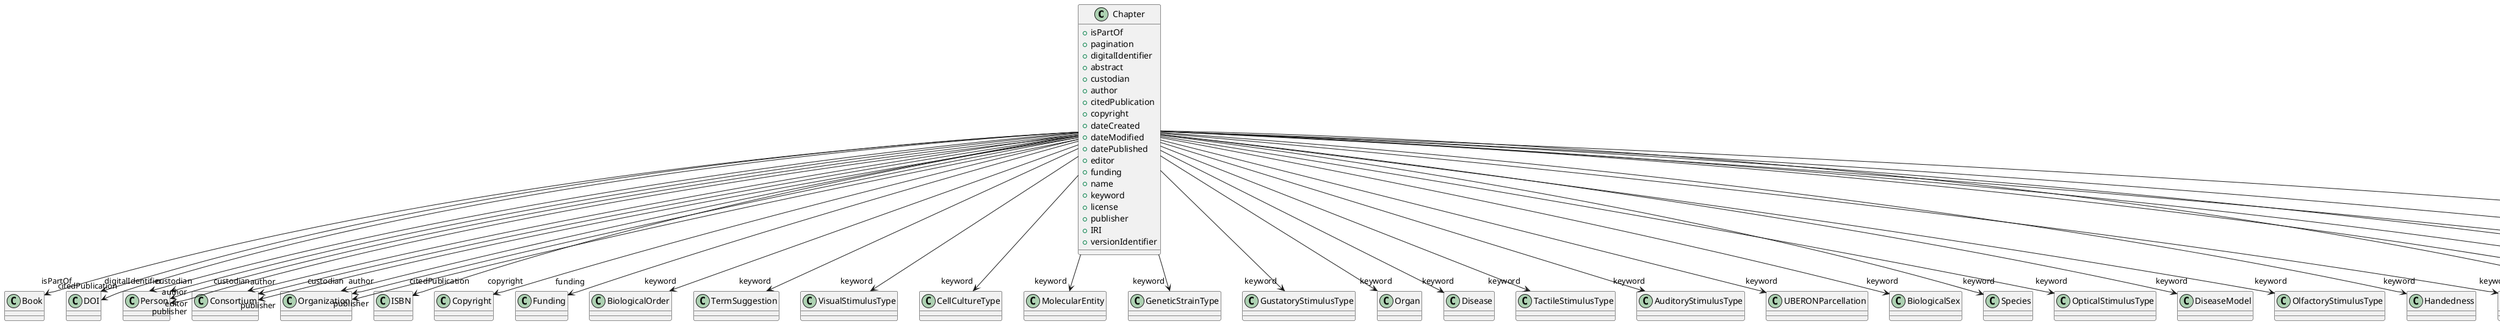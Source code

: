 @startuml
class Chapter {
+isPartOf
+pagination
+digitalIdentifier
+abstract
+custodian
+author
+citedPublication
+copyright
+dateCreated
+dateModified
+datePublished
+editor
+funding
+name
+keyword
+license
+publisher
+IRI
+versionIdentifier

}
Chapter -d-> "isPartOf" Book
Chapter -d-> "digitalIdentifier" DOI
Chapter -d-> "custodian" Person
Chapter -d-> "custodian" Consortium
Chapter -d-> "custodian" Organization
Chapter -d-> "author" Person
Chapter -d-> "author" Consortium
Chapter -d-> "author" Organization
Chapter -d-> "citedPublication" DOI
Chapter -d-> "citedPublication" ISBN
Chapter -d-> "copyright" Copyright
Chapter -d-> "editor" Person
Chapter -d-> "funding" Funding
Chapter -d-> "keyword" BiologicalOrder
Chapter -d-> "keyword" TermSuggestion
Chapter -d-> "keyword" VisualStimulusType
Chapter -d-> "keyword" CellCultureType
Chapter -d-> "keyword" MolecularEntity
Chapter -d-> "keyword" GeneticStrainType
Chapter -d-> "keyword" GustatoryStimulusType
Chapter -d-> "keyword" Organ
Chapter -d-> "keyword" Disease
Chapter -d-> "keyword" TactileStimulusType
Chapter -d-> "keyword" AuditoryStimulusType
Chapter -d-> "keyword" UBERONParcellation
Chapter -d-> "keyword" BiologicalSex
Chapter -d-> "keyword" Species
Chapter -d-> "keyword" OpticalStimulusType
Chapter -d-> "keyword" DiseaseModel
Chapter -d-> "keyword" OlfactoryStimulusType
Chapter -d-> "keyword" Handedness
Chapter -d-> "keyword" ElectricalStimulusType
Chapter -d-> "keyword" CellType
Chapter -d-> "keyword" BreedingType
Chapter -d-> "keyword" SubcellularEntity
Chapter -d-> "keyword" ParcellationEntity
Chapter -d-> "keyword" ParcellationEntityVersion
Chapter -d-> "keyword" CustomAnatomicalEntity
Chapter -d-> "license" License
Chapter -d-> "publisher" Person
Chapter -d-> "publisher" Consortium
Chapter -d-> "publisher" Organization

@enduml